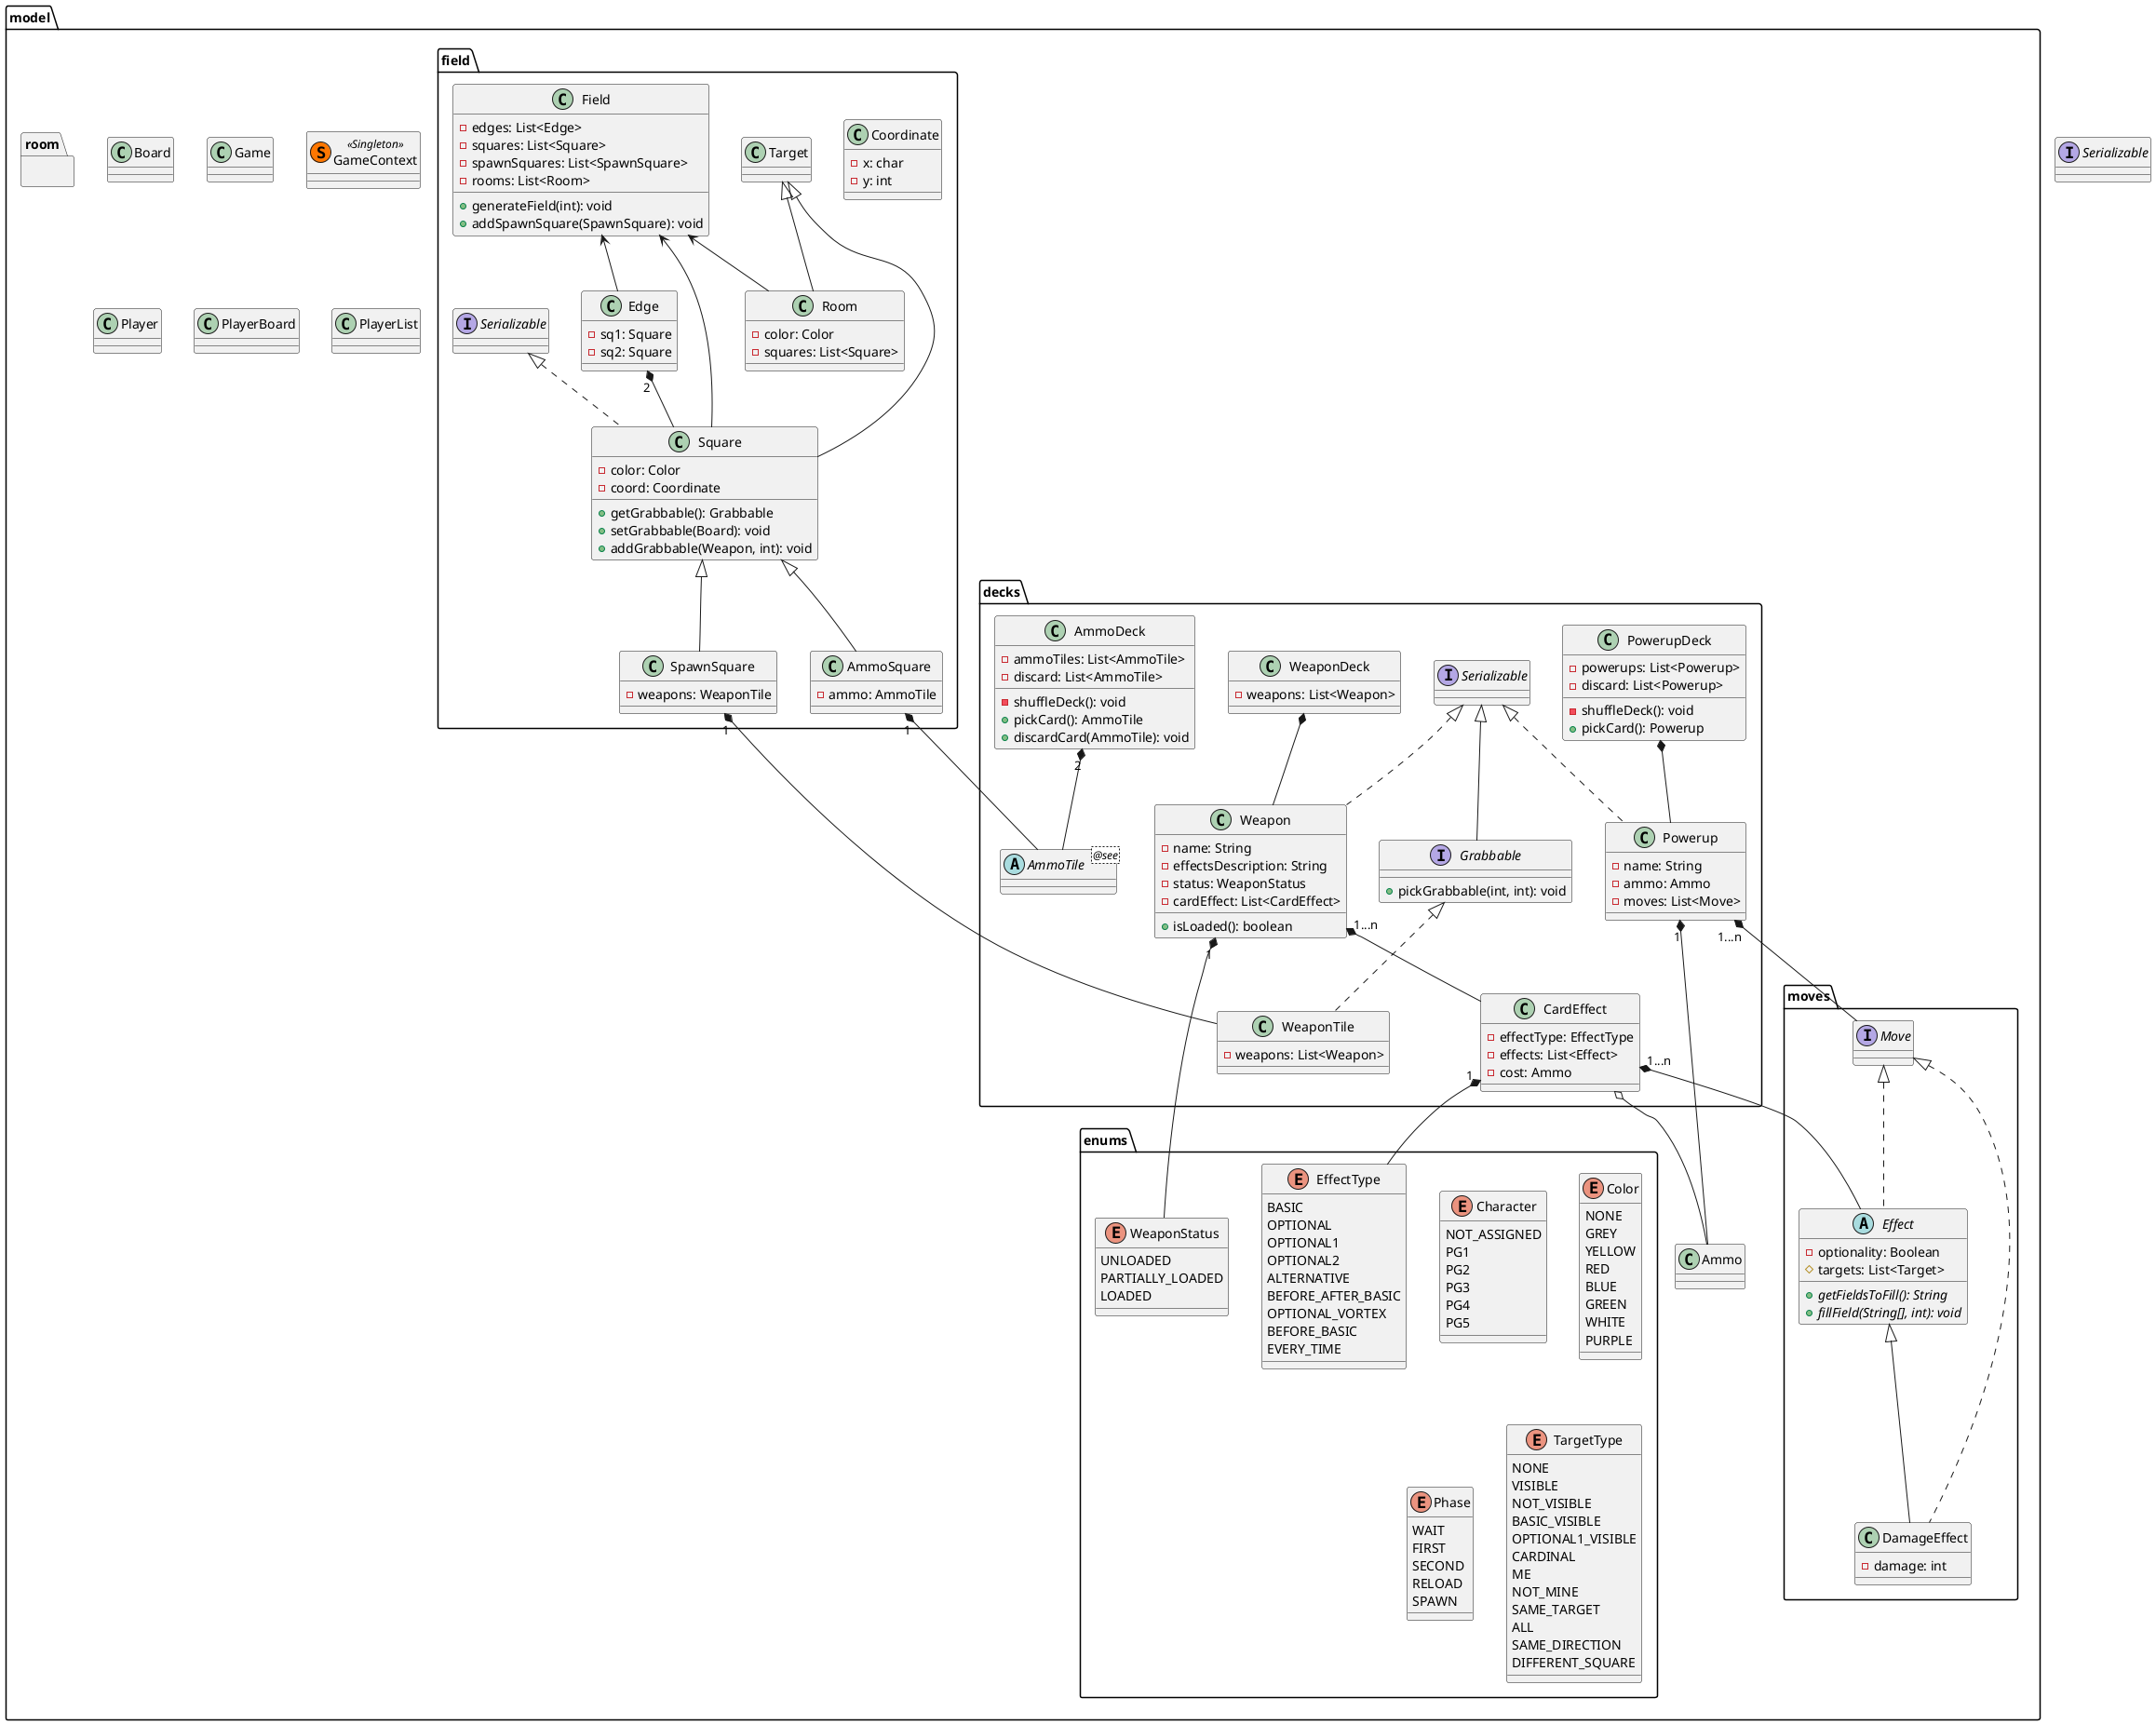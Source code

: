 @startuml
interface Serializable
package model{
    package decks{
        class AmmoDeck{
            - ammoTiles: List<AmmoTile>
            - discard: List<AmmoTile>
            __
            - shuffleDeck(): void
            + pickCard(): AmmoTile
            + discardCard(AmmoTile): void
        }

        abstract class AmmoTile <@see>

        class CardEffect{
            - effectType: EffectType
            - effects: List<Effect>
            - cost: Ammo
        }

        interface Grabbable extends Serializable{
            + pickGrabbable(int, int): void
        }

        class Powerup implements Serializable{
            - name: String
            - ammo: Ammo
            - moves: List<Move>
        }

        class PowerupDeck{
            - powerups: List<Powerup>
            - discard: List<Powerup>
            __
            - shuffleDeck(): void
            + pickCard(): Powerup
        }

        class Weapon implements Serializable{
            - name: String
            - effectsDescription: String
            - status: WeaponStatus
            - cardEffect: List<CardEffect>
            __
            + isLoaded(): boolean
        }

        class WeaponDeck{
            - weapons: List<Weapon>
        }

        class WeaponTile implements Grabbable{
            - weapons: List<Weapon>
        }

        AmmoDeck "2" *-- AmmoTile
        PowerupDeck *-- Powerup
        WeaponDeck *-- Weapon
    }

    package enums{
        enum Character{
            NOT_ASSIGNED
            PG1
            PG2
            PG3
            PG4
            PG5
        }
        enum Color{
            NONE
            GREY
            YELLOW
            RED
            BLUE
            GREEN
            WHITE
            PURPLE
        }
        enum EffectType {
            BASIC
            OPTIONAL
            OPTIONAL1
            OPTIONAL2
            ALTERNATIVE
            BEFORE_AFTER_BASIC
            OPTIONAL_VORTEX
            BEFORE_BASIC
            EVERY_TIME
        }
        enum Phase{
            WAIT
            FIRST
            SECOND
            RELOAD
            SPAWN
        }
        enum TargetType{
            NONE
            VISIBLE
            NOT_VISIBLE
            BASIC_VISIBLE
            OPTIONAL1_VISIBLE
            CARDINAL
            ME
            NOT_MINE
            SAME_TARGET
            ALL
            SAME_DIRECTION
            DIFFERENT_SQUARE
        }
        enum WeaponStatus{
            UNLOADED
            PARTIALLY_LOADED
            LOADED
        }
    }

    package field{
        class AmmoSquare extends Square{
            - ammo: AmmoTile
        }

        class Coordinate {
            - x: char
            - y: int
        }

        class Edge{
            - sq1: Square
            - sq2: Square
        }

        class Field{
            - edges: List<Edge>
            - squares: List<Square>
            - spawnSquares: List<SpawnSquare>
            - rooms: List<Room>
            __
            + generateField(int): void
            + addSpawnSquare(SpawnSquare): void
        }

        class Room extends Target{
            - color: Color
            - squares: List<Square>
        }

        class SpawnSquare extends Square{
            - weapons: WeaponTile
        }

        class Square extends Target implements Serializable{
            - color: Color
            - coord: Coordinate
            __
            + getGrabbable(): Grabbable
            + setGrabbable(Board): void
            + addGrabbable(Weapon, int): void
        }

        Edge "2" *-- Square
        Field <-- Edge
        Field <-- Square
        Field <-- Room
    }

    package moves{
        class DamageEffect extends Effect implements Move{
            - damage: int
        }

        abstract Effect implements Move{
            - optionality: Boolean
            # targets: List<Target>
            __
            + {abstract} getFieldsToFill(): String
            + {abstract} fillField(String[], int): void
        }
    }

    package room{

    }

    class Ammo{

    }

    class Board{

    }

    class Game{

    }

    class GameContext  << (S,#FF7700) Singleton >> {

    }

    class Player {

    }

    class PlayerBoard{

    }

    class PlayerList {

    }

    CardEffect "1" *-- EffectType
    CardEffect "1...n" *-- Effect
    CardEffect o-- Ammo

    Powerup "1" *-- Ammo
    Powerup "1...n" *-- Move

    Weapon "1" *-- WeaponStatus
    Weapon "1...n" *-- CardEffect

    AmmoSquare "1" *-- AmmoTile
    SpawnSquare "1" *-- WeaponTile
}
@enduml